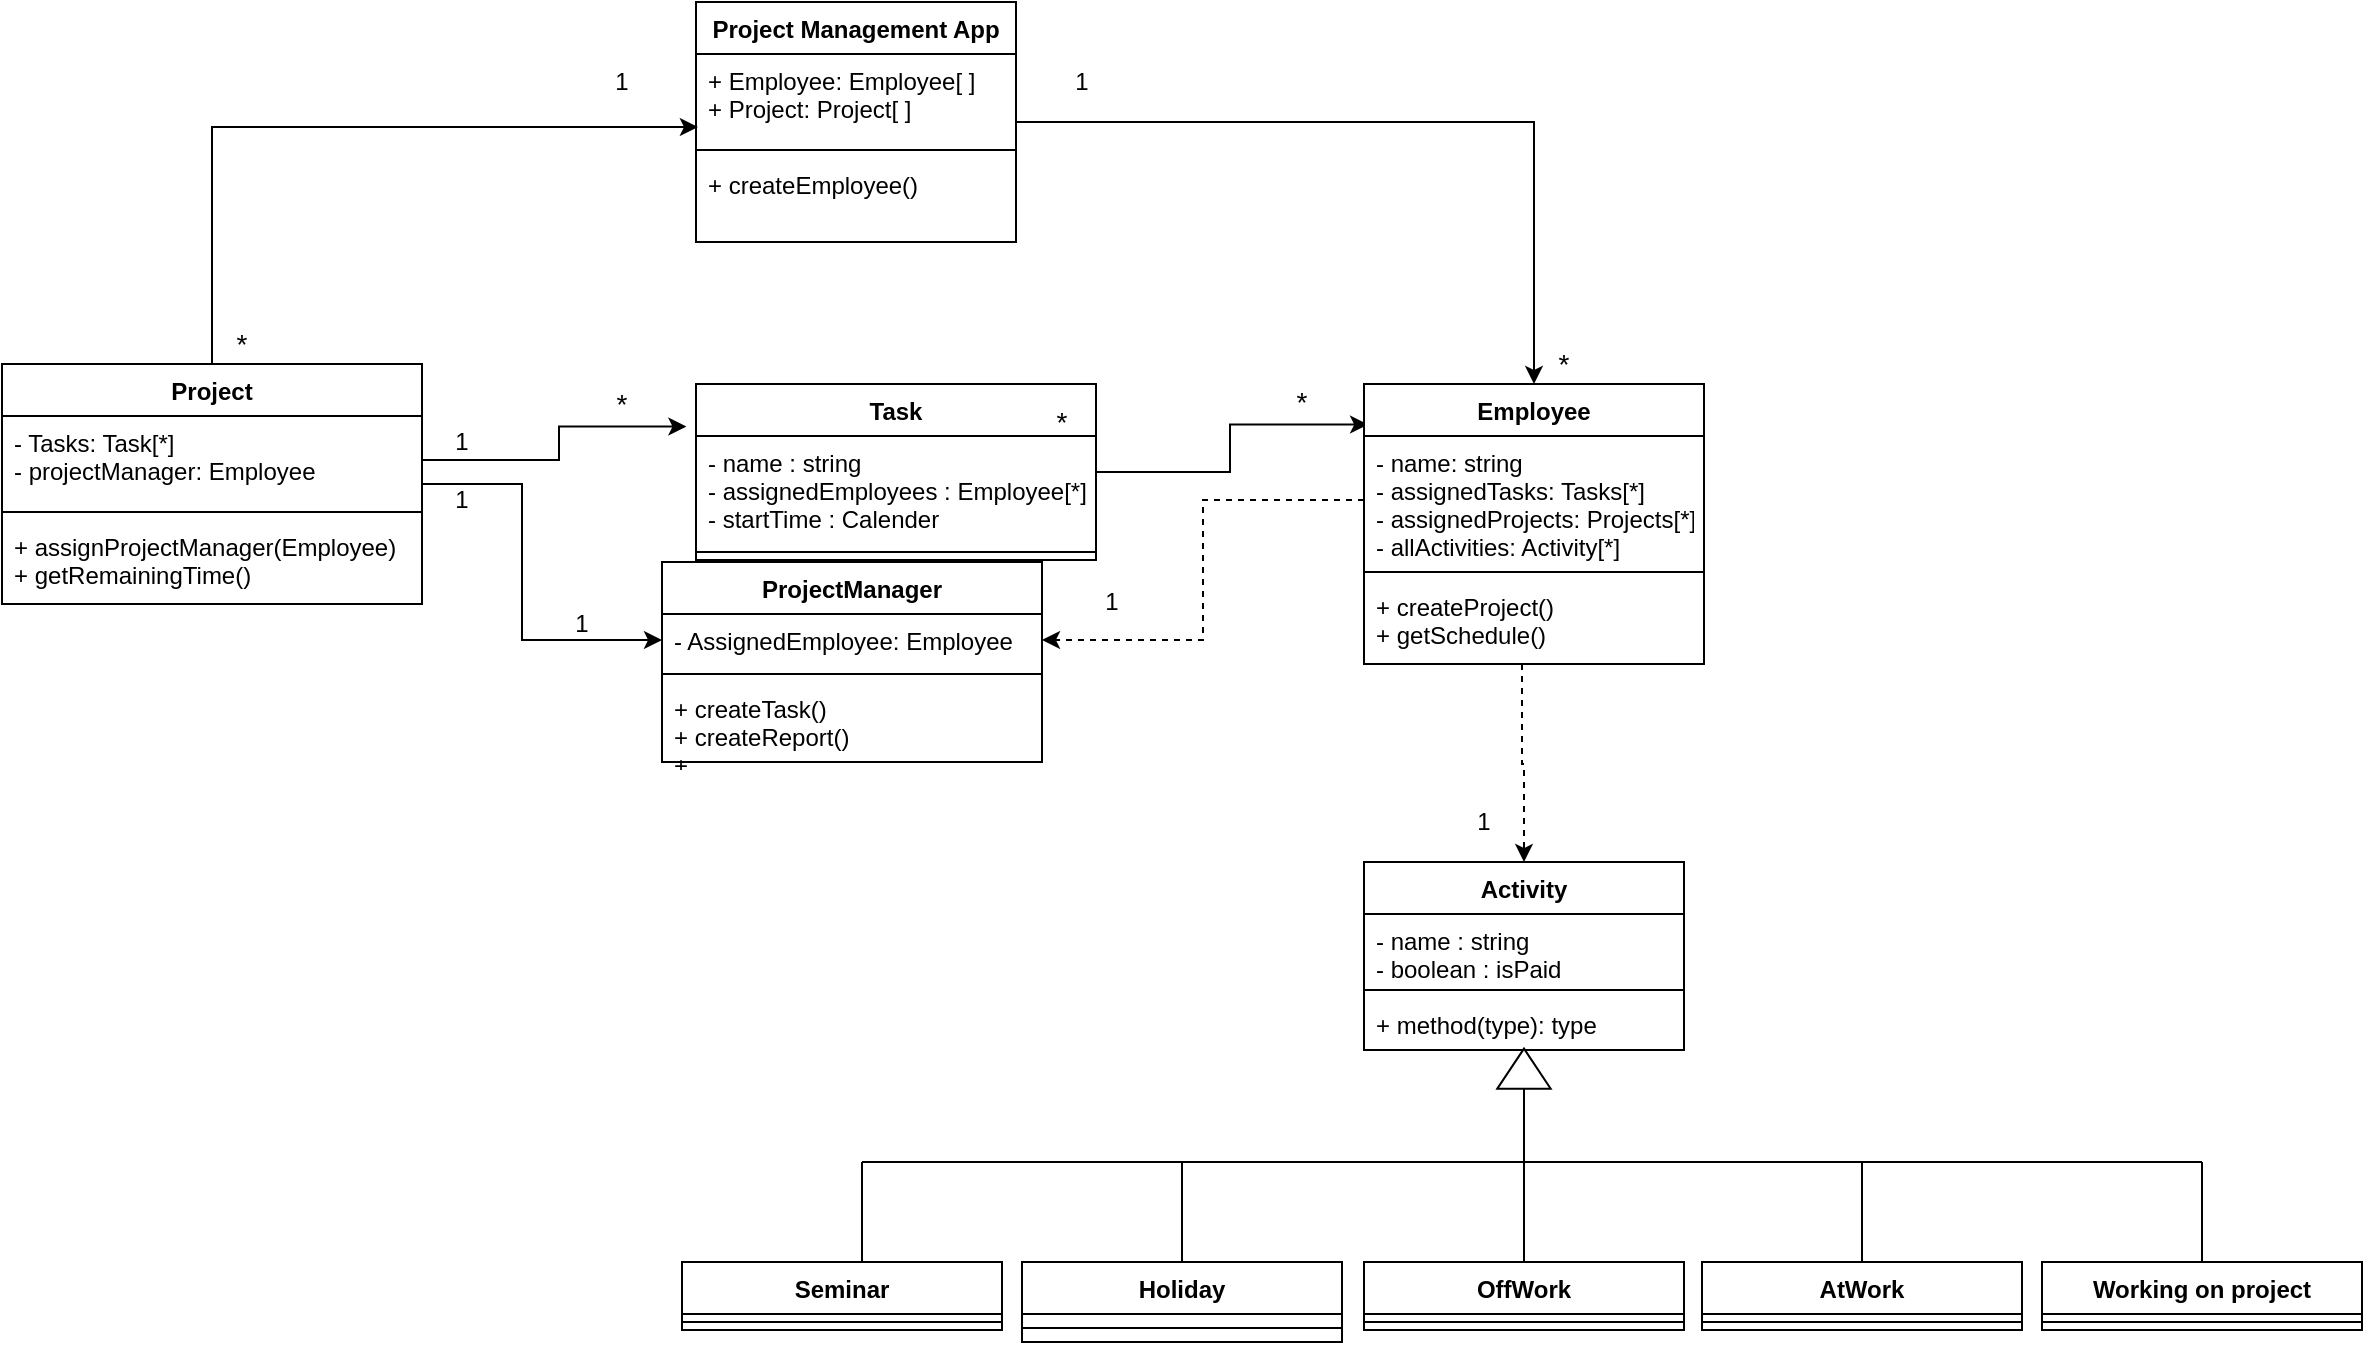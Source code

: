 <mxfile version="14.4.8" type="github">
  <diagram id="6W2m5K6illDX7pmvLQSl" name="Page-1">
    <mxGraphModel dx="1483" dy="1998" grid="1" gridSize="10" guides="1" tooltips="1" connect="1" arrows="1" fold="1" page="1" pageScale="1" pageWidth="827" pageHeight="1169" math="0" shadow="0">
      <root>
        <mxCell id="0" />
        <mxCell id="1" parent="0" />
        <mxCell id="xye77zWNS0Tj70axf8UB-51" style="edgeStyle=orthogonalEdgeStyle;rounded=0;orthogonalLoop=1;jettySize=auto;html=1;entryX=0.5;entryY=0;entryDx=0;entryDy=0;" parent="1" source="QQinSoSuHEGu0At0k3YD-1" target="xye77zWNS0Tj70axf8UB-39" edge="1">
          <mxGeometry relative="1" as="geometry">
            <mxPoint x="1200" y="-850" as="targetPoint" />
          </mxGeometry>
        </mxCell>
        <mxCell id="QQinSoSuHEGu0At0k3YD-1" value="Project Management App" style="swimlane;fontStyle=1;align=center;verticalAlign=top;childLayout=stackLayout;horizontal=1;startSize=26;horizontalStack=0;resizeParent=1;resizeParentMax=0;resizeLast=0;collapsible=1;marginBottom=0;" parent="1" vertex="1">
          <mxGeometry x="827" y="-910" width="160" height="120" as="geometry">
            <mxRectangle x="920" y="24" width="90" height="26" as="alternateBounds" />
          </mxGeometry>
        </mxCell>
        <mxCell id="QQinSoSuHEGu0At0k3YD-2" value="+ Employee: Employee[ ]&#xa;+ Project: Project[ ]" style="text;strokeColor=none;fillColor=none;align=left;verticalAlign=top;spacingLeft=4;spacingRight=4;overflow=hidden;rotatable=0;points=[[0,0.5],[1,0.5]];portConstraint=eastwest;" parent="QQinSoSuHEGu0At0k3YD-1" vertex="1">
          <mxGeometry y="26" width="160" height="44" as="geometry" />
        </mxCell>
        <mxCell id="QQinSoSuHEGu0At0k3YD-3" value="" style="line;strokeWidth=1;fillColor=none;align=left;verticalAlign=middle;spacingTop=-1;spacingLeft=3;spacingRight=3;rotatable=0;labelPosition=right;points=[];portConstraint=eastwest;" parent="QQinSoSuHEGu0At0k3YD-1" vertex="1">
          <mxGeometry y="70" width="160" height="8" as="geometry" />
        </mxCell>
        <mxCell id="QQinSoSuHEGu0At0k3YD-4" value="+ createEmployee()" style="text;strokeColor=none;fillColor=none;align=left;verticalAlign=top;spacingLeft=4;spacingRight=4;overflow=hidden;rotatable=0;points=[[0,0.5],[1,0.5]];portConstraint=eastwest;" parent="QQinSoSuHEGu0At0k3YD-1" vertex="1">
          <mxGeometry y="78" width="160" height="42" as="geometry" />
        </mxCell>
        <mxCell id="xye77zWNS0Tj70axf8UB-54" style="edgeStyle=orthogonalEdgeStyle;rounded=0;orthogonalLoop=1;jettySize=auto;html=1;entryX=0.006;entryY=0.83;entryDx=0;entryDy=0;entryPerimeter=0;" parent="1" source="QQinSoSuHEGu0At0k3YD-5" target="QQinSoSuHEGu0At0k3YD-2" edge="1">
          <mxGeometry relative="1" as="geometry" />
        </mxCell>
        <mxCell id="xye77zWNS0Tj70axf8UB-66" style="edgeStyle=orthogonalEdgeStyle;rounded=0;orthogonalLoop=1;jettySize=auto;html=1;entryX=0;entryY=0.5;entryDx=0;entryDy=0;" parent="1" source="QQinSoSuHEGu0At0k3YD-5" target="QQinSoSuHEGu0At0k3YD-10" edge="1">
          <mxGeometry relative="1" as="geometry">
            <Array as="points">
              <mxPoint x="740" y="-669" />
              <mxPoint x="740" y="-591" />
            </Array>
          </mxGeometry>
        </mxCell>
        <mxCell id="QQinSoSuHEGu0At0k3YD-5" value="Project" style="swimlane;fontStyle=1;align=center;verticalAlign=top;childLayout=stackLayout;horizontal=1;startSize=26;horizontalStack=0;resizeParent=1;resizeParentMax=0;resizeLast=0;collapsible=1;marginBottom=0;" parent="1" vertex="1">
          <mxGeometry x="480" y="-729" width="210" height="120" as="geometry" />
        </mxCell>
        <mxCell id="QQinSoSuHEGu0At0k3YD-6" value="- Tasks: Task[*]&#xa;- projectManager: Employee" style="text;strokeColor=none;fillColor=none;align=left;verticalAlign=top;spacingLeft=4;spacingRight=4;overflow=hidden;rotatable=0;points=[[0,0.5],[1,0.5]];portConstraint=eastwest;" parent="QQinSoSuHEGu0At0k3YD-5" vertex="1">
          <mxGeometry y="26" width="210" height="44" as="geometry" />
        </mxCell>
        <mxCell id="QQinSoSuHEGu0At0k3YD-7" value="" style="line;strokeWidth=1;fillColor=none;align=left;verticalAlign=middle;spacingTop=-1;spacingLeft=3;spacingRight=3;rotatable=0;labelPosition=right;points=[];portConstraint=eastwest;" parent="QQinSoSuHEGu0At0k3YD-5" vertex="1">
          <mxGeometry y="70" width="210" height="8" as="geometry" />
        </mxCell>
        <mxCell id="QQinSoSuHEGu0At0k3YD-8" value="+ assignProjectManager(Employee)&#xa;+ getRemainingTime()&#xa;" style="text;strokeColor=none;fillColor=none;align=left;verticalAlign=top;spacingLeft=4;spacingRight=4;overflow=hidden;rotatable=0;points=[[0,0.5],[1,0.5]];portConstraint=eastwest;" parent="QQinSoSuHEGu0At0k3YD-5" vertex="1">
          <mxGeometry y="78" width="210" height="42" as="geometry" />
        </mxCell>
        <mxCell id="QQinSoSuHEGu0At0k3YD-9" value="ProjectManager" style="swimlane;fontStyle=1;align=center;verticalAlign=top;childLayout=stackLayout;horizontal=1;startSize=26;horizontalStack=0;resizeParent=1;resizeParentMax=0;resizeLast=0;collapsible=1;marginBottom=0;" parent="1" vertex="1">
          <mxGeometry x="810" y="-630" width="190" height="100" as="geometry">
            <mxRectangle x="827" y="-520" width="120" height="26" as="alternateBounds" />
          </mxGeometry>
        </mxCell>
        <mxCell id="QQinSoSuHEGu0At0k3YD-10" value="- AssignedEmployee: Employee" style="text;strokeColor=none;fillColor=none;align=left;verticalAlign=top;spacingLeft=4;spacingRight=4;overflow=hidden;rotatable=0;points=[[0,0.5],[1,0.5]];portConstraint=eastwest;" parent="QQinSoSuHEGu0At0k3YD-9" vertex="1">
          <mxGeometry y="26" width="190" height="26" as="geometry" />
        </mxCell>
        <mxCell id="QQinSoSuHEGu0At0k3YD-11" value="" style="line;strokeWidth=1;fillColor=none;align=left;verticalAlign=middle;spacingTop=-1;spacingLeft=3;spacingRight=3;rotatable=0;labelPosition=right;points=[];portConstraint=eastwest;" parent="QQinSoSuHEGu0At0k3YD-9" vertex="1">
          <mxGeometry y="52" width="190" height="8" as="geometry" />
        </mxCell>
        <mxCell id="QQinSoSuHEGu0At0k3YD-12" value="+ createTask()&#xa;+ createReport()&#xa;+ " style="text;strokeColor=none;fillColor=none;align=left;verticalAlign=top;spacingLeft=4;spacingRight=4;overflow=hidden;rotatable=0;points=[[0,0.5],[1,0.5]];portConstraint=eastwest;" parent="QQinSoSuHEGu0At0k3YD-9" vertex="1">
          <mxGeometry y="60" width="190" height="40" as="geometry" />
        </mxCell>
        <mxCell id="QQinSoSuHEGu0At0k3YD-13" value="Activity" style="swimlane;fontStyle=1;align=center;verticalAlign=top;childLayout=stackLayout;horizontal=1;startSize=26;horizontalStack=0;resizeParent=1;resizeParentMax=0;resizeLast=0;collapsible=1;marginBottom=0;" parent="1" vertex="1">
          <mxGeometry x="1161" y="-480" width="160" height="94" as="geometry" />
        </mxCell>
        <mxCell id="QQinSoSuHEGu0At0k3YD-14" value="- name : string&#xa;- boolean : isPaid" style="text;strokeColor=none;fillColor=none;align=left;verticalAlign=top;spacingLeft=4;spacingRight=4;overflow=hidden;rotatable=0;points=[[0,0.5],[1,0.5]];portConstraint=eastwest;" parent="QQinSoSuHEGu0At0k3YD-13" vertex="1">
          <mxGeometry y="26" width="160" height="34" as="geometry" />
        </mxCell>
        <mxCell id="QQinSoSuHEGu0At0k3YD-15" value="" style="line;strokeWidth=1;fillColor=none;align=left;verticalAlign=middle;spacingTop=-1;spacingLeft=3;spacingRight=3;rotatable=0;labelPosition=right;points=[];portConstraint=eastwest;" parent="QQinSoSuHEGu0At0k3YD-13" vertex="1">
          <mxGeometry y="60" width="160" height="8" as="geometry" />
        </mxCell>
        <mxCell id="QQinSoSuHEGu0At0k3YD-16" value="+ method(type): type" style="text;strokeColor=none;fillColor=none;align=left;verticalAlign=top;spacingLeft=4;spacingRight=4;overflow=hidden;rotatable=0;points=[[0,0.5],[1,0.5]];portConstraint=eastwest;" parent="QQinSoSuHEGu0At0k3YD-13" vertex="1">
          <mxGeometry y="68" width="160" height="26" as="geometry" />
        </mxCell>
        <mxCell id="xye77zWNS0Tj70axf8UB-59" style="edgeStyle=orthogonalEdgeStyle;rounded=0;orthogonalLoop=1;jettySize=auto;html=1;entryX=0.012;entryY=0.145;entryDx=0;entryDy=0;entryPerimeter=0;" parent="1" source="QQinSoSuHEGu0At0k3YD-17" target="xye77zWNS0Tj70axf8UB-39" edge="1">
          <mxGeometry relative="1" as="geometry" />
        </mxCell>
        <mxCell id="QQinSoSuHEGu0At0k3YD-17" value="Task" style="swimlane;fontStyle=1;align=center;verticalAlign=top;childLayout=stackLayout;horizontal=1;startSize=26;horizontalStack=0;resizeParent=1;resizeParentMax=0;resizeLast=0;collapsible=1;marginBottom=0;" parent="1" vertex="1">
          <mxGeometry x="827" y="-719" width="200" height="88" as="geometry" />
        </mxCell>
        <mxCell id="QQinSoSuHEGu0At0k3YD-18" value="- name : string&#xa;- assignedEmployees : Employee[*]&#xa;- startTime : Calender" style="text;strokeColor=none;fillColor=none;align=left;verticalAlign=top;spacingLeft=4;spacingRight=4;overflow=hidden;rotatable=0;points=[[0,0.5],[1,0.5]];portConstraint=eastwest;" parent="QQinSoSuHEGu0At0k3YD-17" vertex="1">
          <mxGeometry y="26" width="200" height="54" as="geometry" />
        </mxCell>
        <mxCell id="QQinSoSuHEGu0At0k3YD-19" value="" style="line;strokeWidth=1;fillColor=none;align=left;verticalAlign=middle;spacingTop=-1;spacingLeft=3;spacingRight=3;rotatable=0;labelPosition=right;points=[];portConstraint=eastwest;" parent="QQinSoSuHEGu0At0k3YD-17" vertex="1">
          <mxGeometry y="80" width="200" height="8" as="geometry" />
        </mxCell>
        <mxCell id="xye77zWNS0Tj70axf8UB-2" value="OffWork" style="swimlane;fontStyle=1;align=center;verticalAlign=top;childLayout=stackLayout;horizontal=1;startSize=26;horizontalStack=0;resizeParent=1;resizeParentMax=0;resizeLast=0;collapsible=1;marginBottom=0;" parent="1" vertex="1">
          <mxGeometry x="1161" y="-280" width="160" height="34" as="geometry" />
        </mxCell>
        <mxCell id="xye77zWNS0Tj70axf8UB-4" value="" style="line;strokeWidth=1;fillColor=none;align=left;verticalAlign=middle;spacingTop=-1;spacingLeft=3;spacingRight=3;rotatable=0;labelPosition=right;points=[];portConstraint=eastwest;" parent="xye77zWNS0Tj70axf8UB-2" vertex="1">
          <mxGeometry y="26" width="160" height="8" as="geometry" />
        </mxCell>
        <mxCell id="xye77zWNS0Tj70axf8UB-9" value="" style="endArrow=none;html=1;entryX=0.5;entryY=0;entryDx=0;entryDy=0;" parent="1" target="xye77zWNS0Tj70axf8UB-2" edge="1">
          <mxGeometry width="50" height="50" relative="1" as="geometry">
            <mxPoint x="1241" y="-330" as="sourcePoint" />
            <mxPoint x="1260" y="-270" as="targetPoint" />
          </mxGeometry>
        </mxCell>
        <mxCell id="xye77zWNS0Tj70axf8UB-14" value="AtWork" style="swimlane;fontStyle=1;align=center;verticalAlign=top;childLayout=stackLayout;horizontal=1;startSize=26;horizontalStack=0;resizeParent=1;resizeParentMax=0;resizeLast=0;collapsible=1;marginBottom=0;" parent="1" vertex="1">
          <mxGeometry x="1330" y="-280" width="160" height="34" as="geometry" />
        </mxCell>
        <mxCell id="xye77zWNS0Tj70axf8UB-16" value="" style="line;strokeWidth=1;fillColor=none;align=left;verticalAlign=middle;spacingTop=-1;spacingLeft=3;spacingRight=3;rotatable=0;labelPosition=right;points=[];portConstraint=eastwest;" parent="xye77zWNS0Tj70axf8UB-14" vertex="1">
          <mxGeometry y="26" width="160" height="8" as="geometry" />
        </mxCell>
        <mxCell id="xye77zWNS0Tj70axf8UB-18" value="Holiday" style="swimlane;fontStyle=1;align=center;verticalAlign=top;childLayout=stackLayout;horizontal=1;startSize=26;horizontalStack=0;resizeParent=1;resizeParentMax=0;resizeLast=0;collapsible=1;marginBottom=0;" parent="1" vertex="1">
          <mxGeometry x="990" y="-280" width="160" height="40" as="geometry" />
        </mxCell>
        <mxCell id="xye77zWNS0Tj70axf8UB-20" value="" style="line;strokeWidth=1;fillColor=none;align=left;verticalAlign=middle;spacingTop=-1;spacingLeft=3;spacingRight=3;rotatable=0;labelPosition=right;points=[];portConstraint=eastwest;" parent="xye77zWNS0Tj70axf8UB-18" vertex="1">
          <mxGeometry y="26" width="160" height="14" as="geometry" />
        </mxCell>
        <mxCell id="xye77zWNS0Tj70axf8UB-22" value="Working on project" style="swimlane;fontStyle=1;align=center;verticalAlign=top;childLayout=stackLayout;horizontal=1;startSize=26;horizontalStack=0;resizeParent=1;resizeParentMax=0;resizeLast=0;collapsible=1;marginBottom=0;" parent="1" vertex="1">
          <mxGeometry x="1500" y="-280" width="160" height="34" as="geometry" />
        </mxCell>
        <mxCell id="xye77zWNS0Tj70axf8UB-24" value="" style="line;strokeWidth=1;fillColor=none;align=left;verticalAlign=middle;spacingTop=-1;spacingLeft=3;spacingRight=3;rotatable=0;labelPosition=right;points=[];portConstraint=eastwest;" parent="xye77zWNS0Tj70axf8UB-22" vertex="1">
          <mxGeometry y="26" width="160" height="8" as="geometry" />
        </mxCell>
        <mxCell id="xye77zWNS0Tj70axf8UB-26" value="Seminar" style="swimlane;fontStyle=1;align=center;verticalAlign=top;childLayout=stackLayout;horizontal=1;startSize=26;horizontalStack=0;resizeParent=1;resizeParentMax=0;resizeLast=0;collapsible=1;marginBottom=0;" parent="1" vertex="1">
          <mxGeometry x="820" y="-280" width="160" height="34" as="geometry" />
        </mxCell>
        <mxCell id="xye77zWNS0Tj70axf8UB-28" value="" style="line;strokeWidth=1;fillColor=none;align=left;verticalAlign=middle;spacingTop=-1;spacingLeft=3;spacingRight=3;rotatable=0;labelPosition=right;points=[];portConstraint=eastwest;" parent="xye77zWNS0Tj70axf8UB-26" vertex="1">
          <mxGeometry y="26" width="160" height="8" as="geometry" />
        </mxCell>
        <mxCell id="xye77zWNS0Tj70axf8UB-30" value="" style="endArrow=none;html=1;" parent="1" edge="1">
          <mxGeometry width="50" height="50" relative="1" as="geometry">
            <mxPoint x="910" y="-280" as="sourcePoint" />
            <mxPoint x="910" y="-330" as="targetPoint" />
          </mxGeometry>
        </mxCell>
        <mxCell id="xye77zWNS0Tj70axf8UB-33" value="" style="endArrow=none;html=1;exitX=0.5;exitY=0;exitDx=0;exitDy=0;" parent="1" source="xye77zWNS0Tj70axf8UB-18" edge="1">
          <mxGeometry width="50" height="50" relative="1" as="geometry">
            <mxPoint x="1210" y="-190" as="sourcePoint" />
            <mxPoint x="1070" y="-330" as="targetPoint" />
          </mxGeometry>
        </mxCell>
        <mxCell id="xye77zWNS0Tj70axf8UB-34" value="" style="endArrow=none;html=1;exitX=0.5;exitY=0;exitDx=0;exitDy=0;" parent="1" source="xye77zWNS0Tj70axf8UB-14" edge="1">
          <mxGeometry width="50" height="50" relative="1" as="geometry">
            <mxPoint x="1210" y="-190" as="sourcePoint" />
            <mxPoint x="1410" y="-330" as="targetPoint" />
          </mxGeometry>
        </mxCell>
        <mxCell id="xye77zWNS0Tj70axf8UB-35" value="" style="endArrow=none;html=1;exitX=0.5;exitY=0;exitDx=0;exitDy=0;" parent="1" source="xye77zWNS0Tj70axf8UB-22" edge="1">
          <mxGeometry width="50" height="50" relative="1" as="geometry">
            <mxPoint x="1210" y="-190" as="sourcePoint" />
            <mxPoint x="1580" y="-330" as="targetPoint" />
          </mxGeometry>
        </mxCell>
        <mxCell id="xye77zWNS0Tj70axf8UB-36" value="" style="endArrow=none;html=1;" parent="1" edge="1">
          <mxGeometry width="50" height="50" relative="1" as="geometry">
            <mxPoint x="910" y="-330" as="sourcePoint" />
            <mxPoint x="1580" y="-330" as="targetPoint" />
          </mxGeometry>
        </mxCell>
        <mxCell id="xye77zWNS0Tj70axf8UB-37" value="" style="endArrow=none;html=1;exitX=1;exitY=0.5;exitDx=0;exitDy=0;" parent="1" source="AMtBbdAEOM9LbvXhgEqw-5" edge="1">
          <mxGeometry width="50" height="50" relative="1" as="geometry">
            <mxPoint x="1241" y="-394" as="sourcePoint" />
            <mxPoint x="1241" y="-320" as="targetPoint" />
          </mxGeometry>
        </mxCell>
        <mxCell id="xye77zWNS0Tj70axf8UB-74" style="edgeStyle=orthogonalEdgeStyle;rounded=0;orthogonalLoop=1;jettySize=auto;html=1;dashed=1;" parent="1" source="xye77zWNS0Tj70axf8UB-39" target="QQinSoSuHEGu0At0k3YD-13" edge="1">
          <mxGeometry relative="1" as="geometry">
            <Array as="points">
              <mxPoint x="1240" y="-529" />
              <mxPoint x="1241" y="-529" />
            </Array>
          </mxGeometry>
        </mxCell>
        <mxCell id="xye77zWNS0Tj70axf8UB-39" value="Employee" style="swimlane;fontStyle=1;align=center;verticalAlign=top;childLayout=stackLayout;horizontal=1;startSize=26;horizontalStack=0;resizeParent=1;resizeParentMax=0;resizeLast=0;collapsible=1;marginBottom=0;" parent="1" vertex="1">
          <mxGeometry x="1161" y="-719" width="170" height="140" as="geometry">
            <mxRectangle x="920" y="24" width="90" height="26" as="alternateBounds" />
          </mxGeometry>
        </mxCell>
        <mxCell id="xye77zWNS0Tj70axf8UB-40" value="- name: string&#xa;- assignedTasks: Tasks[*]&#xa;- assignedProjects: Projects[*]&#xa;- allActivities: Activity[*]" style="text;strokeColor=none;fillColor=none;align=left;verticalAlign=top;spacingLeft=4;spacingRight=4;overflow=hidden;rotatable=0;points=[[0,0.5],[1,0.5]];portConstraint=eastwest;" parent="xye77zWNS0Tj70axf8UB-39" vertex="1">
          <mxGeometry y="26" width="170" height="64" as="geometry" />
        </mxCell>
        <mxCell id="xye77zWNS0Tj70axf8UB-41" value="" style="line;strokeWidth=1;fillColor=none;align=left;verticalAlign=middle;spacingTop=-1;spacingLeft=3;spacingRight=3;rotatable=0;labelPosition=right;points=[];portConstraint=eastwest;" parent="xye77zWNS0Tj70axf8UB-39" vertex="1">
          <mxGeometry y="90" width="170" height="8" as="geometry" />
        </mxCell>
        <mxCell id="xye77zWNS0Tj70axf8UB-42" value="+ createProject()&#xa;+ getSchedule()" style="text;strokeColor=none;fillColor=none;align=left;verticalAlign=top;spacingLeft=4;spacingRight=4;overflow=hidden;rotatable=0;points=[[0,0.5],[1,0.5]];portConstraint=eastwest;" parent="xye77zWNS0Tj70axf8UB-39" vertex="1">
          <mxGeometry y="98" width="170" height="42" as="geometry" />
        </mxCell>
        <mxCell id="AMtBbdAEOM9LbvXhgEqw-5" value="" style="triangle;whiteSpace=wrap;html=1;rotation=-90;" parent="1" vertex="1">
          <mxGeometry x="1231" y="-390" width="20" height="26.67" as="geometry" />
        </mxCell>
        <mxCell id="xye77zWNS0Tj70axf8UB-52" value="&lt;font style=&quot;font-size: 14px&quot;&gt;*&lt;/font&gt;" style="text;html=1;strokeColor=none;fillColor=none;align=center;verticalAlign=middle;whiteSpace=wrap;rounded=0;strokeWidth=3;" parent="1" vertex="1">
          <mxGeometry x="1241" y="-739" width="40" height="20" as="geometry" />
        </mxCell>
        <mxCell id="xye77zWNS0Tj70axf8UB-53" value="1" style="text;html=1;strokeColor=none;fillColor=none;align=center;verticalAlign=middle;whiteSpace=wrap;rounded=0;" parent="1" vertex="1">
          <mxGeometry x="1000" y="-880" width="40" height="20" as="geometry" />
        </mxCell>
        <mxCell id="xye77zWNS0Tj70axf8UB-56" value="1" style="text;html=1;strokeColor=none;fillColor=none;align=center;verticalAlign=middle;whiteSpace=wrap;rounded=0;" parent="1" vertex="1">
          <mxGeometry x="770" y="-880" width="40" height="20" as="geometry" />
        </mxCell>
        <mxCell id="xye77zWNS0Tj70axf8UB-57" value="&lt;font style=&quot;font-size: 14px&quot;&gt;*&lt;/font&gt;" style="text;html=1;strokeColor=none;fillColor=none;align=center;verticalAlign=middle;whiteSpace=wrap;rounded=0;" parent="1" vertex="1">
          <mxGeometry x="580" y="-749" width="40" height="20" as="geometry" />
        </mxCell>
        <mxCell id="xye77zWNS0Tj70axf8UB-60" style="edgeStyle=orthogonalEdgeStyle;rounded=0;orthogonalLoop=1;jettySize=auto;html=1;entryX=-0.024;entryY=-0.087;entryDx=0;entryDy=0;entryPerimeter=0;" parent="1" source="QQinSoSuHEGu0At0k3YD-6" target="QQinSoSuHEGu0At0k3YD-18" edge="1">
          <mxGeometry relative="1" as="geometry" />
        </mxCell>
        <mxCell id="xye77zWNS0Tj70axf8UB-61" value="&lt;font style=&quot;font-size: 14px&quot;&gt;*&lt;/font&gt;" style="text;html=1;strokeColor=none;fillColor=none;align=center;verticalAlign=middle;whiteSpace=wrap;rounded=0;" parent="1" vertex="1">
          <mxGeometry x="770" y="-719" width="40" height="20" as="geometry" />
        </mxCell>
        <mxCell id="xye77zWNS0Tj70axf8UB-62" value="1" style="text;html=1;strokeColor=none;fillColor=none;align=center;verticalAlign=middle;whiteSpace=wrap;rounded=0;" parent="1" vertex="1">
          <mxGeometry x="690" y="-700" width="40" height="20" as="geometry" />
        </mxCell>
        <mxCell id="xye77zWNS0Tj70axf8UB-63" value="&lt;font style=&quot;font-size: 14px&quot;&gt;*&lt;/font&gt;" style="text;html=1;strokeColor=none;fillColor=none;align=center;verticalAlign=middle;whiteSpace=wrap;rounded=0;" parent="1" vertex="1">
          <mxGeometry x="990" y="-710" width="40" height="20" as="geometry" />
        </mxCell>
        <mxCell id="xye77zWNS0Tj70axf8UB-64" value="&lt;font style=&quot;font-size: 14px&quot;&gt;*&lt;/font&gt;" style="text;html=1;strokeColor=none;fillColor=none;align=center;verticalAlign=middle;whiteSpace=wrap;rounded=0;" parent="1" vertex="1">
          <mxGeometry x="1110" y="-720" width="40" height="20" as="geometry" />
        </mxCell>
        <mxCell id="xye77zWNS0Tj70axf8UB-67" value="1" style="text;html=1;strokeColor=none;fillColor=none;align=center;verticalAlign=middle;whiteSpace=wrap;rounded=0;" parent="1" vertex="1">
          <mxGeometry x="690" y="-671" width="40" height="20" as="geometry" />
        </mxCell>
        <mxCell id="xye77zWNS0Tj70axf8UB-68" value="1" style="text;html=1;strokeColor=none;fillColor=none;align=center;verticalAlign=middle;whiteSpace=wrap;rounded=0;" parent="1" vertex="1">
          <mxGeometry x="750" y="-609" width="40" height="20" as="geometry" />
        </mxCell>
        <mxCell id="xye77zWNS0Tj70axf8UB-69" style="edgeStyle=orthogonalEdgeStyle;rounded=0;orthogonalLoop=1;jettySize=auto;html=1;entryX=1;entryY=0.5;entryDx=0;entryDy=0;dashed=1;" parent="1" source="xye77zWNS0Tj70axf8UB-40" target="QQinSoSuHEGu0At0k3YD-10" edge="1">
          <mxGeometry relative="1" as="geometry" />
        </mxCell>
        <mxCell id="xye77zWNS0Tj70axf8UB-73" value="1" style="text;html=1;strokeColor=none;fillColor=none;align=center;verticalAlign=middle;whiteSpace=wrap;rounded=0;" parent="1" vertex="1">
          <mxGeometry x="1010" y="-620" width="50" height="20" as="geometry" />
        </mxCell>
        <mxCell id="xye77zWNS0Tj70axf8UB-75" value="1" style="text;html=1;strokeColor=none;fillColor=none;align=center;verticalAlign=middle;whiteSpace=wrap;rounded=0;" parent="1" vertex="1">
          <mxGeometry x="1201" y="-510" width="40" height="20" as="geometry" />
        </mxCell>
      </root>
    </mxGraphModel>
  </diagram>
</mxfile>
